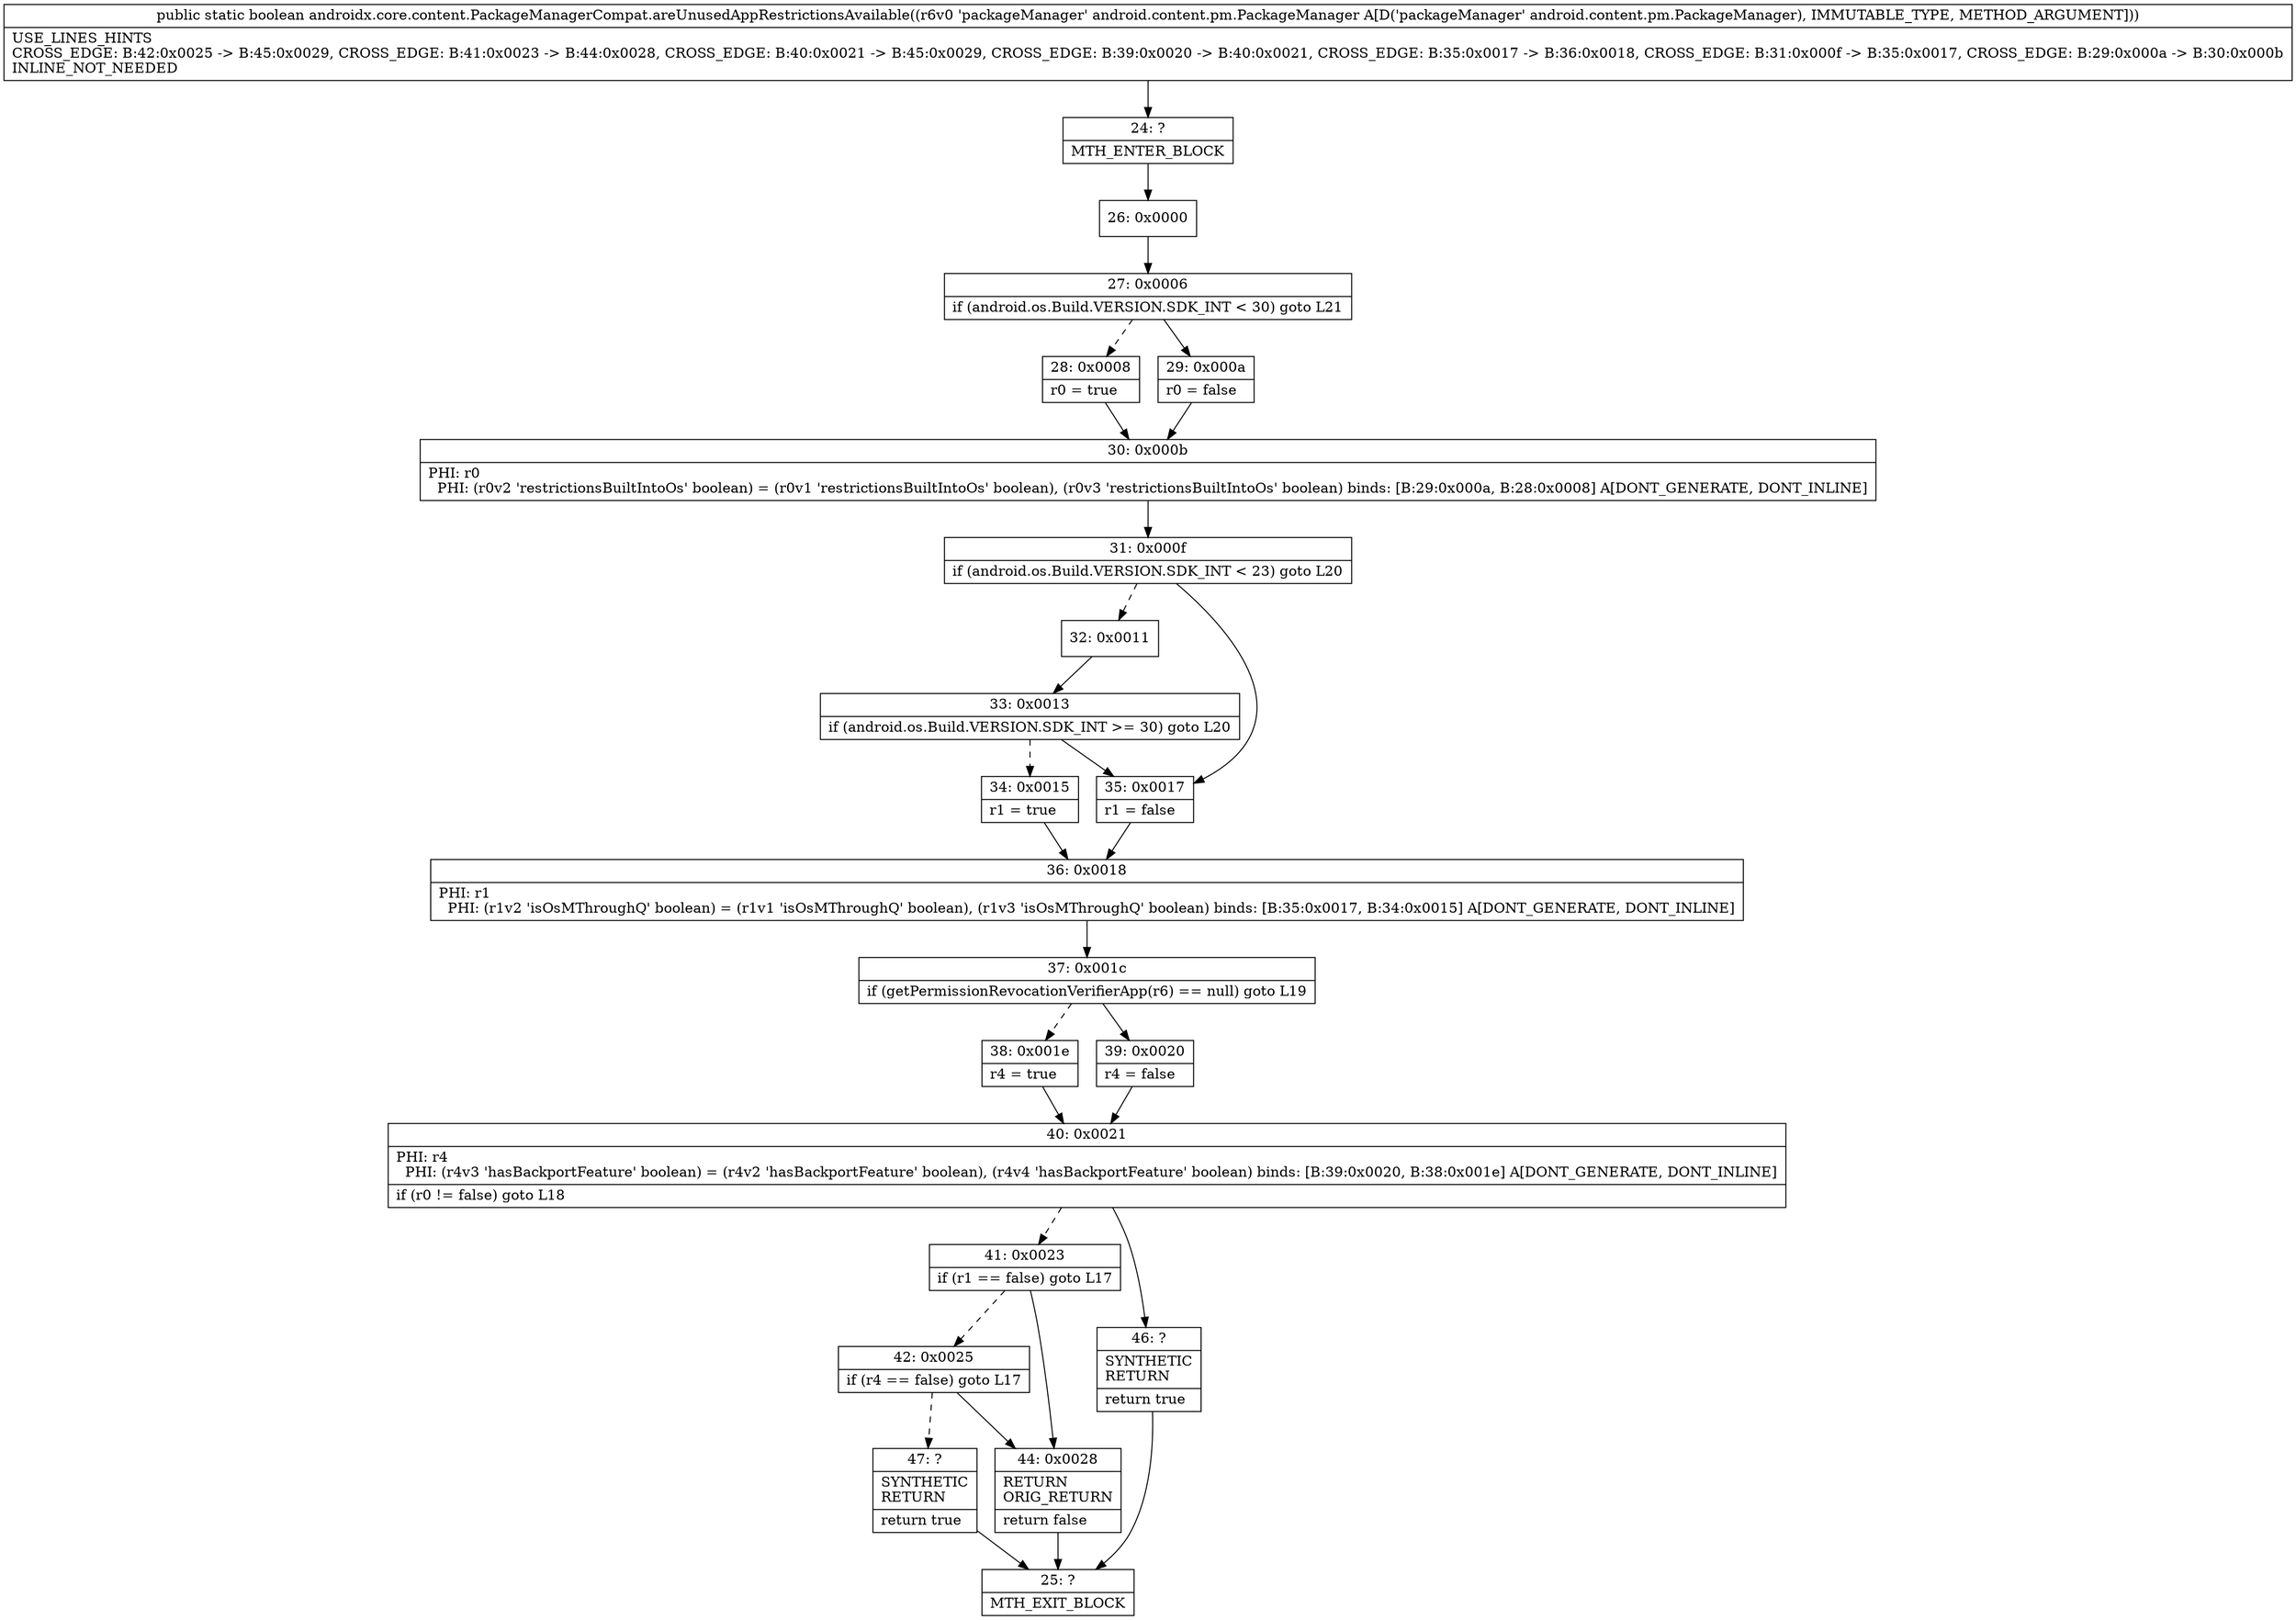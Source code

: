 digraph "CFG forandroidx.core.content.PackageManagerCompat.areUnusedAppRestrictionsAvailable(Landroid\/content\/pm\/PackageManager;)Z" {
Node_24 [shape=record,label="{24\:\ ?|MTH_ENTER_BLOCK\l}"];
Node_26 [shape=record,label="{26\:\ 0x0000}"];
Node_27 [shape=record,label="{27\:\ 0x0006|if (android.os.Build.VERSION.SDK_INT \< 30) goto L21\l}"];
Node_28 [shape=record,label="{28\:\ 0x0008|r0 = true\l}"];
Node_30 [shape=record,label="{30\:\ 0x000b|PHI: r0 \l  PHI: (r0v2 'restrictionsBuiltIntoOs' boolean) = (r0v1 'restrictionsBuiltIntoOs' boolean), (r0v3 'restrictionsBuiltIntoOs' boolean) binds: [B:29:0x000a, B:28:0x0008] A[DONT_GENERATE, DONT_INLINE]\l}"];
Node_31 [shape=record,label="{31\:\ 0x000f|if (android.os.Build.VERSION.SDK_INT \< 23) goto L20\l}"];
Node_32 [shape=record,label="{32\:\ 0x0011}"];
Node_33 [shape=record,label="{33\:\ 0x0013|if (android.os.Build.VERSION.SDK_INT \>= 30) goto L20\l}"];
Node_34 [shape=record,label="{34\:\ 0x0015|r1 = true\l}"];
Node_36 [shape=record,label="{36\:\ 0x0018|PHI: r1 \l  PHI: (r1v2 'isOsMThroughQ' boolean) = (r1v1 'isOsMThroughQ' boolean), (r1v3 'isOsMThroughQ' boolean) binds: [B:35:0x0017, B:34:0x0015] A[DONT_GENERATE, DONT_INLINE]\l}"];
Node_37 [shape=record,label="{37\:\ 0x001c|if (getPermissionRevocationVerifierApp(r6) == null) goto L19\l}"];
Node_38 [shape=record,label="{38\:\ 0x001e|r4 = true\l}"];
Node_40 [shape=record,label="{40\:\ 0x0021|PHI: r4 \l  PHI: (r4v3 'hasBackportFeature' boolean) = (r4v2 'hasBackportFeature' boolean), (r4v4 'hasBackportFeature' boolean) binds: [B:39:0x0020, B:38:0x001e] A[DONT_GENERATE, DONT_INLINE]\l|if (r0 != false) goto L18\l}"];
Node_41 [shape=record,label="{41\:\ 0x0023|if (r1 == false) goto L17\l}"];
Node_42 [shape=record,label="{42\:\ 0x0025|if (r4 == false) goto L17\l}"];
Node_47 [shape=record,label="{47\:\ ?|SYNTHETIC\lRETURN\l|return true\l}"];
Node_25 [shape=record,label="{25\:\ ?|MTH_EXIT_BLOCK\l}"];
Node_44 [shape=record,label="{44\:\ 0x0028|RETURN\lORIG_RETURN\l|return false\l}"];
Node_46 [shape=record,label="{46\:\ ?|SYNTHETIC\lRETURN\l|return true\l}"];
Node_39 [shape=record,label="{39\:\ 0x0020|r4 = false\l}"];
Node_35 [shape=record,label="{35\:\ 0x0017|r1 = false\l}"];
Node_29 [shape=record,label="{29\:\ 0x000a|r0 = false\l}"];
MethodNode[shape=record,label="{public static boolean androidx.core.content.PackageManagerCompat.areUnusedAppRestrictionsAvailable((r6v0 'packageManager' android.content.pm.PackageManager A[D('packageManager' android.content.pm.PackageManager), IMMUTABLE_TYPE, METHOD_ARGUMENT]))  | USE_LINES_HINTS\lCROSS_EDGE: B:42:0x0025 \-\> B:45:0x0029, CROSS_EDGE: B:41:0x0023 \-\> B:44:0x0028, CROSS_EDGE: B:40:0x0021 \-\> B:45:0x0029, CROSS_EDGE: B:39:0x0020 \-\> B:40:0x0021, CROSS_EDGE: B:35:0x0017 \-\> B:36:0x0018, CROSS_EDGE: B:31:0x000f \-\> B:35:0x0017, CROSS_EDGE: B:29:0x000a \-\> B:30:0x000b\lINLINE_NOT_NEEDED\l}"];
MethodNode -> Node_24;Node_24 -> Node_26;
Node_26 -> Node_27;
Node_27 -> Node_28[style=dashed];
Node_27 -> Node_29;
Node_28 -> Node_30;
Node_30 -> Node_31;
Node_31 -> Node_32[style=dashed];
Node_31 -> Node_35;
Node_32 -> Node_33;
Node_33 -> Node_34[style=dashed];
Node_33 -> Node_35;
Node_34 -> Node_36;
Node_36 -> Node_37;
Node_37 -> Node_38[style=dashed];
Node_37 -> Node_39;
Node_38 -> Node_40;
Node_40 -> Node_41[style=dashed];
Node_40 -> Node_46;
Node_41 -> Node_42[style=dashed];
Node_41 -> Node_44;
Node_42 -> Node_44;
Node_42 -> Node_47[style=dashed];
Node_47 -> Node_25;
Node_44 -> Node_25;
Node_46 -> Node_25;
Node_39 -> Node_40;
Node_35 -> Node_36;
Node_29 -> Node_30;
}

